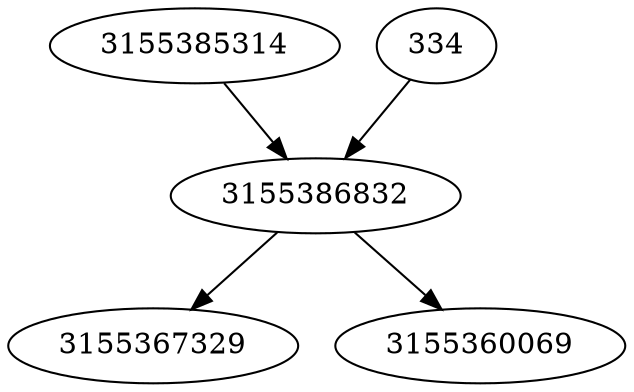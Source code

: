 strict digraph  {
3155367329;
3155385314;
3155360069;
334;
3155386832;
3155385314 -> 3155386832;
334 -> 3155386832;
3155386832 -> 3155367329;
3155386832 -> 3155360069;
}
